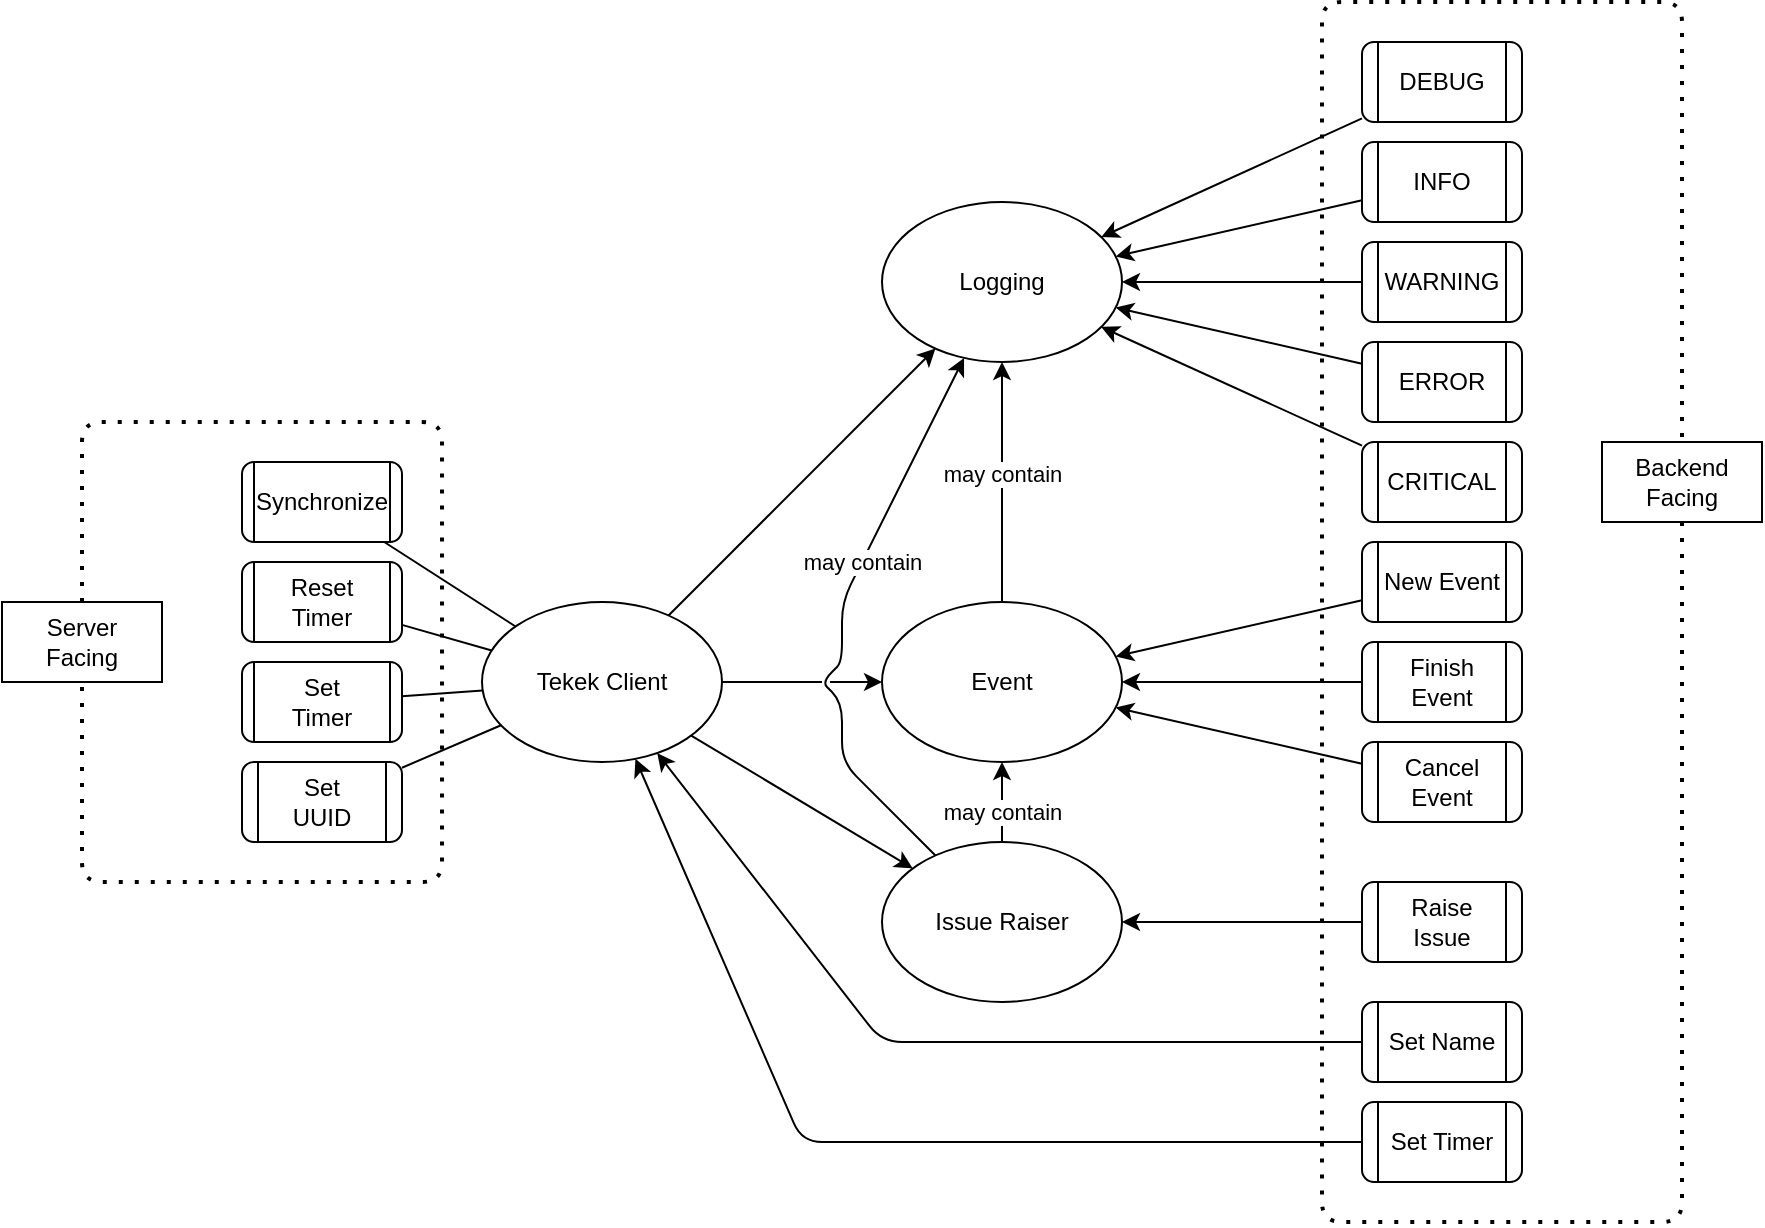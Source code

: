 <mxfile version="13.6.5">
    <diagram id="BPb8ycpB2pJ3qS32sPQm" name="Overview">
        <mxGraphModel dx="557" dy="395" grid="1" gridSize="10" guides="1" tooltips="1" connect="1" arrows="1" fold="1" page="1" pageScale="1" pageWidth="1169" pageHeight="827" math="0" shadow="0">
            <root>
                <mxCell id="0"/>
                <mxCell id="1" parent="0"/>
                <mxCell id="24" value="" style="endArrow=classic;html=1;" edge="1" parent="1" source="3" target="16">
                    <mxGeometry width="50" height="50" relative="1" as="geometry">
                        <mxPoint x="470" y="410" as="sourcePoint"/>
                        <mxPoint x="520" y="360" as="targetPoint"/>
                    </mxGeometry>
                </mxCell>
                <mxCell id="42" value="" style="rounded=0;whiteSpace=wrap;html=1;strokeColor=none;" vertex="1" parent="1">
                    <mxGeometry x="490" y="438" width="4" height="4" as="geometry"/>
                </mxCell>
                <mxCell id="3" value="Tekek Client" style="ellipse;whiteSpace=wrap;html=1;" vertex="1" parent="1">
                    <mxGeometry x="320" y="400" width="120" height="80" as="geometry"/>
                </mxCell>
                <mxCell id="4" value="Logging" style="ellipse;whiteSpace=wrap;html=1;" vertex="1" parent="1">
                    <mxGeometry x="520" y="200" width="120" height="80" as="geometry"/>
                </mxCell>
                <mxCell id="11" value="" style="endArrow=none;html=1;startArrow=classic;startFill=1;" edge="1" parent="1" source="4" target="22">
                    <mxGeometry width="50" height="50" relative="1" as="geometry">
                        <mxPoint x="670" y="390" as="sourcePoint"/>
                        <mxPoint x="733.241" y="365.134" as="targetPoint"/>
                    </mxGeometry>
                </mxCell>
                <mxCell id="12" value="" style="endArrow=none;html=1;startArrow=classic;startFill=1;" edge="1" parent="1" source="4" target="21">
                    <mxGeometry width="50" height="50" relative="1" as="geometry">
                        <mxPoint x="670" y="390" as="sourcePoint"/>
                        <mxPoint x="724.987" y="320.33" as="targetPoint"/>
                    </mxGeometry>
                </mxCell>
                <mxCell id="13" value="" style="endArrow=none;html=1;startArrow=classic;startFill=1;" edge="1" parent="1" source="4" target="20">
                    <mxGeometry width="50" height="50" relative="1" as="geometry">
                        <mxPoint x="670" y="390" as="sourcePoint"/>
                        <mxPoint x="720" y="280" as="targetPoint"/>
                    </mxGeometry>
                </mxCell>
                <mxCell id="14" value="" style="endArrow=none;html=1;startArrow=classic;startFill=1;" edge="1" parent="1" source="4" target="19">
                    <mxGeometry width="50" height="50" relative="1" as="geometry">
                        <mxPoint x="670" y="390" as="sourcePoint"/>
                        <mxPoint x="724.987" y="239.67" as="targetPoint"/>
                    </mxGeometry>
                </mxCell>
                <mxCell id="15" value="" style="endArrow=none;html=1;startArrow=classic;startFill=1;" edge="1" parent="1" source="4" target="18">
                    <mxGeometry width="50" height="50" relative="1" as="geometry">
                        <mxPoint x="670" y="390" as="sourcePoint"/>
                        <mxPoint x="733.241" y="194.866" as="targetPoint"/>
                    </mxGeometry>
                </mxCell>
                <mxCell id="16" value="Event" style="ellipse;whiteSpace=wrap;html=1;" vertex="1" parent="1">
                    <mxGeometry x="520" y="400" width="120" height="80" as="geometry"/>
                </mxCell>
                <mxCell id="18" value="DEBUG" style="shape=process;whiteSpace=wrap;html=1;backgroundOutline=1;rounded=1;" vertex="1" parent="1">
                    <mxGeometry x="760" y="120" width="80" height="40" as="geometry"/>
                </mxCell>
                <mxCell id="19" value="INFO" style="shape=process;whiteSpace=wrap;html=1;backgroundOutline=1;rounded=1;" vertex="1" parent="1">
                    <mxGeometry x="760" y="170" width="80" height="40" as="geometry"/>
                </mxCell>
                <mxCell id="20" value="WARNING" style="shape=process;whiteSpace=wrap;html=1;backgroundOutline=1;rounded=1;" vertex="1" parent="1">
                    <mxGeometry x="760" y="220" width="80" height="40" as="geometry"/>
                </mxCell>
                <mxCell id="21" value="ERROR" style="shape=process;whiteSpace=wrap;html=1;backgroundOutline=1;rounded=1;" vertex="1" parent="1">
                    <mxGeometry x="760" y="270" width="80" height="40" as="geometry"/>
                </mxCell>
                <mxCell id="22" value="CRITICAL" style="shape=process;whiteSpace=wrap;html=1;backgroundOutline=1;rounded=1;" vertex="1" parent="1">
                    <mxGeometry x="760" y="320" width="80" height="40" as="geometry"/>
                </mxCell>
                <mxCell id="23" value="" style="endArrow=classic;html=1;" edge="1" parent="1" source="3" target="4">
                    <mxGeometry width="50" height="50" relative="1" as="geometry">
                        <mxPoint x="470" y="410" as="sourcePoint"/>
                        <mxPoint x="520" y="360" as="targetPoint"/>
                    </mxGeometry>
                </mxCell>
                <mxCell id="26" value="Issue Raiser" style="ellipse;whiteSpace=wrap;html=1;" vertex="1" parent="1">
                    <mxGeometry x="520" y="520" width="120" height="80" as="geometry"/>
                </mxCell>
                <mxCell id="39" value="" style="endArrow=classic;html=1;" edge="1" parent="1" source="3" target="26">
                    <mxGeometry width="50" height="50" relative="1" as="geometry">
                        <mxPoint x="410" y="570" as="sourcePoint"/>
                        <mxPoint x="460" y="520" as="targetPoint"/>
                    </mxGeometry>
                </mxCell>
                <mxCell id="40" value="" style="endArrow=classic;html=1;" edge="1" parent="1" source="16" target="4">
                    <mxGeometry width="50" height="50" relative="1" as="geometry">
                        <mxPoint x="660" y="430" as="sourcePoint"/>
                        <mxPoint x="660" y="390" as="targetPoint"/>
                    </mxGeometry>
                </mxCell>
                <mxCell id="46" value="may contain" style="edgeLabel;html=1;align=center;verticalAlign=middle;resizable=0;points=[];" vertex="1" connectable="0" parent="40">
                    <mxGeometry x="0.196" relative="1" as="geometry">
                        <mxPoint y="7.62" as="offset"/>
                    </mxGeometry>
                </mxCell>
                <mxCell id="41" value="" style="endArrow=classic;html=1;" edge="1" parent="1" source="26" target="4">
                    <mxGeometry width="50" height="50" relative="1" as="geometry">
                        <mxPoint x="660" y="430" as="sourcePoint"/>
                        <mxPoint x="660" y="390" as="targetPoint"/>
                        <Array as="points">
                            <mxPoint x="500" y="480"/>
                            <mxPoint x="500" y="450"/>
                            <mxPoint x="490" y="440"/>
                            <mxPoint x="500" y="430"/>
                            <mxPoint x="500" y="400"/>
                        </Array>
                    </mxGeometry>
                </mxCell>
                <mxCell id="45" value="may contain" style="edgeLabel;html=1;align=center;verticalAlign=middle;resizable=0;points=[];" vertex="1" connectable="0" parent="41">
                    <mxGeometry x="-0.447" y="1" relative="1" as="geometry">
                        <mxPoint x="11.0" y="-85.38" as="offset"/>
                    </mxGeometry>
                </mxCell>
                <mxCell id="43" value="" style="endArrow=classic;html=1;" edge="1" parent="1" source="26" target="16">
                    <mxGeometry width="50" height="50" relative="1" as="geometry">
                        <mxPoint x="660" y="430" as="sourcePoint"/>
                        <mxPoint x="580" y="440" as="targetPoint"/>
                    </mxGeometry>
                </mxCell>
                <mxCell id="44" value="may contain" style="edgeLabel;html=1;align=center;verticalAlign=middle;resizable=0;points=[];" vertex="1" connectable="0" parent="43">
                    <mxGeometry x="0.316" y="1" relative="1" as="geometry">
                        <mxPoint x="1" y="10.86" as="offset"/>
                    </mxGeometry>
                </mxCell>
                <mxCell id="47" value="New Event" style="shape=process;whiteSpace=wrap;html=1;backgroundOutline=1;rounded=1;" vertex="1" parent="1">
                    <mxGeometry x="760" y="370" width="80" height="40" as="geometry"/>
                </mxCell>
                <mxCell id="48" value="Finish Event" style="shape=process;whiteSpace=wrap;html=1;backgroundOutline=1;rounded=1;" vertex="1" parent="1">
                    <mxGeometry x="760" y="420" width="80" height="40" as="geometry"/>
                </mxCell>
                <mxCell id="49" value="Cancel Event" style="shape=process;whiteSpace=wrap;html=1;backgroundOutline=1;rounded=1;" vertex="1" parent="1">
                    <mxGeometry x="760" y="470" width="80" height="40" as="geometry"/>
                </mxCell>
                <mxCell id="50" value="" style="endArrow=none;html=1;startArrow=classic;startFill=1;" edge="1" parent="1" source="16" target="47">
                    <mxGeometry width="50" height="50" relative="1" as="geometry">
                        <mxPoint x="620" y="450" as="sourcePoint"/>
                        <mxPoint x="670" y="400" as="targetPoint"/>
                    </mxGeometry>
                </mxCell>
                <mxCell id="51" value="" style="endArrow=none;html=1;startArrow=classic;startFill=1;" edge="1" parent="1" source="16" target="48">
                    <mxGeometry width="50" height="50" relative="1" as="geometry">
                        <mxPoint x="620" y="450" as="sourcePoint"/>
                        <mxPoint x="670" y="400" as="targetPoint"/>
                    </mxGeometry>
                </mxCell>
                <mxCell id="52" value="" style="endArrow=none;html=1;startArrow=classic;startFill=1;" edge="1" parent="1" source="16" target="49">
                    <mxGeometry width="50" height="50" relative="1" as="geometry">
                        <mxPoint x="620" y="450" as="sourcePoint"/>
                        <mxPoint x="670" y="400" as="targetPoint"/>
                    </mxGeometry>
                </mxCell>
                <mxCell id="53" value="Raise Issue" style="shape=process;whiteSpace=wrap;html=1;backgroundOutline=1;rounded=1;" vertex="1" parent="1">
                    <mxGeometry x="760" y="540" width="80" height="40" as="geometry"/>
                </mxCell>
                <mxCell id="56" value="" style="endArrow=none;html=1;endFill=0;startArrow=classic;startFill=1;" edge="1" parent="1" source="26" target="53">
                    <mxGeometry width="50" height="50" relative="1" as="geometry">
                        <mxPoint x="780" y="660" as="sourcePoint"/>
                        <mxPoint x="830" y="610" as="targetPoint"/>
                    </mxGeometry>
                </mxCell>
                <mxCell id="57" value="Synchronize" style="shape=process;whiteSpace=wrap;html=1;backgroundOutline=1;rounded=1;size=0;" vertex="1" parent="1">
                    <mxGeometry x="200" y="330" width="80" height="40" as="geometry"/>
                </mxCell>
                <mxCell id="58" value="Reset&lt;br&gt;Timer" style="shape=process;whiteSpace=wrap;html=1;backgroundOutline=1;rounded=1;size=0;" vertex="1" parent="1">
                    <mxGeometry x="200" y="380" width="80" height="40" as="geometry"/>
                </mxCell>
                <mxCell id="63" value="" style="endArrow=none;html=1;" edge="1" parent="1" source="58" target="3">
                    <mxGeometry width="50" height="50" relative="1" as="geometry">
                        <mxPoint x="280" y="530" as="sourcePoint"/>
                        <mxPoint x="330" y="480" as="targetPoint"/>
                    </mxGeometry>
                </mxCell>
                <mxCell id="64" value="" style="endArrow=none;html=1;" edge="1" parent="1" source="57" target="3">
                    <mxGeometry width="50" height="50" relative="1" as="geometry">
                        <mxPoint x="280" y="530" as="sourcePoint"/>
                        <mxPoint x="330" y="480" as="targetPoint"/>
                    </mxGeometry>
                </mxCell>
                <mxCell id="68" value="" style="endArrow=none;dashed=1;html=1;dashPattern=1 3;strokeWidth=2;entryX=0.5;entryY=0;entryDx=0;entryDy=0;exitX=0.5;exitY=1;exitDx=0;exitDy=0;" edge="1" parent="1" source="69" target="69">
                    <mxGeometry width="50" height="50" relative="1" as="geometry">
                        <mxPoint x="960" y="360" as="sourcePoint"/>
                        <mxPoint x="960" y="320" as="targetPoint"/>
                        <Array as="points">
                            <mxPoint x="920" y="710"/>
                            <mxPoint x="740" y="710"/>
                            <mxPoint x="740" y="100"/>
                            <mxPoint x="920" y="100"/>
                        </Array>
                    </mxGeometry>
                </mxCell>
                <mxCell id="69" value="Backend Facing" style="rounded=0;whiteSpace=wrap;html=1;" vertex="1" parent="1">
                    <mxGeometry x="880" y="320" width="80" height="40" as="geometry"/>
                </mxCell>
                <mxCell id="70" value="" style="endArrow=none;dashed=1;html=1;dashPattern=1 3;strokeWidth=2;entryX=0.5;entryY=1;entryDx=0;entryDy=0;exitX=0.5;exitY=0;exitDx=0;exitDy=0;" edge="1" parent="1" source="71" target="71">
                    <mxGeometry width="50" height="50" relative="1" as="geometry">
                        <mxPoint x="140" y="560" as="sourcePoint"/>
                        <mxPoint x="190" y="510" as="targetPoint"/>
                        <Array as="points">
                            <mxPoint x="120" y="310"/>
                            <mxPoint x="300" y="310"/>
                            <mxPoint x="300" y="540"/>
                            <mxPoint x="120" y="540"/>
                        </Array>
                    </mxGeometry>
                </mxCell>
                <mxCell id="71" value="Server&lt;br&gt;Facing" style="rounded=0;whiteSpace=wrap;html=1;" vertex="1" parent="1">
                    <mxGeometry x="80" y="400" width="80" height="40" as="geometry"/>
                </mxCell>
                <mxCell id="72" value="Set Name" style="shape=process;whiteSpace=wrap;html=1;backgroundOutline=1;rounded=1;" vertex="1" parent="1">
                    <mxGeometry x="760" y="600" width="80" height="40" as="geometry"/>
                </mxCell>
                <mxCell id="73" value="Set Timer" style="shape=process;whiteSpace=wrap;html=1;backgroundOutline=1;rounded=1;" vertex="1" parent="1">
                    <mxGeometry x="760" y="650" width="80" height="40" as="geometry"/>
                </mxCell>
                <mxCell id="75" value="Set&lt;br&gt;Timer" style="shape=process;whiteSpace=wrap;html=1;backgroundOutline=1;rounded=1;size=0;" vertex="1" parent="1">
                    <mxGeometry x="200" y="430" width="80" height="40" as="geometry"/>
                </mxCell>
                <mxCell id="76" value="" style="endArrow=none;html=1;" edge="1" parent="1" source="75" target="3">
                    <mxGeometry width="50" height="50" relative="1" as="geometry">
                        <mxPoint x="320" y="540" as="sourcePoint"/>
                        <mxPoint x="370" y="490" as="targetPoint"/>
                    </mxGeometry>
                </mxCell>
                <mxCell id="77" value="Set&lt;br&gt;UUID" style="shape=process;whiteSpace=wrap;html=1;backgroundOutline=1;rounded=1;" vertex="1" parent="1">
                    <mxGeometry x="200" y="480" width="80" height="40" as="geometry"/>
                </mxCell>
                <mxCell id="78" value="" style="endArrow=none;html=1;" edge="1" parent="1" source="77" target="3">
                    <mxGeometry width="50" height="50" relative="1" as="geometry">
                        <mxPoint x="320" y="540" as="sourcePoint"/>
                        <mxPoint x="370" y="490" as="targetPoint"/>
                    </mxGeometry>
                </mxCell>
                <mxCell id="79" value="" style="endArrow=none;html=1;endFill=0;startArrow=classic;startFill=1;" edge="1" parent="1" source="3" target="72">
                    <mxGeometry width="50" height="50" relative="1" as="geometry">
                        <mxPoint x="780" y="660" as="sourcePoint"/>
                        <mxPoint x="830" y="610" as="targetPoint"/>
                        <Array as="points">
                            <mxPoint x="520" y="620"/>
                        </Array>
                    </mxGeometry>
                </mxCell>
                <mxCell id="80" value="" style="endArrow=none;html=1;endFill=0;startArrow=classic;startFill=1;" edge="1" parent="1" source="3" target="73">
                    <mxGeometry width="50" height="50" relative="1" as="geometry">
                        <mxPoint x="780" y="660" as="sourcePoint"/>
                        <mxPoint x="830" y="610" as="targetPoint"/>
                        <Array as="points">
                            <mxPoint x="480" y="670"/>
                        </Array>
                    </mxGeometry>
                </mxCell>
            </root>
        </mxGraphModel>
    </diagram>
</mxfile>